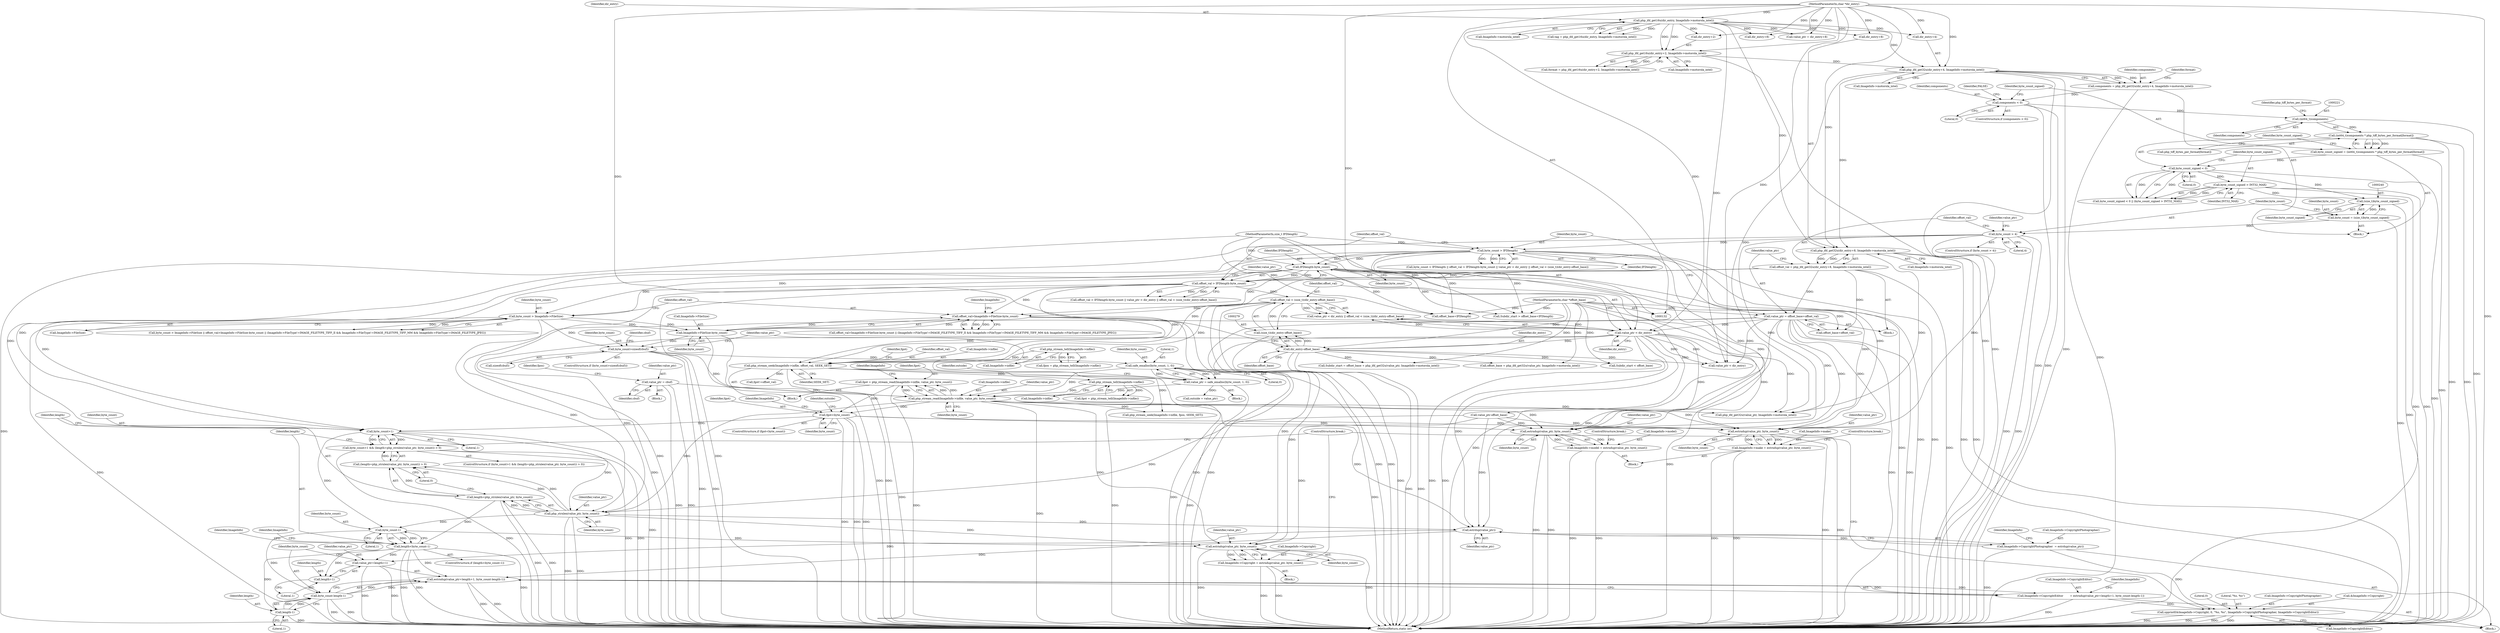 digraph "0_php_082aecfc3a753ad03be82cf14f03ac065723ec92_0@API" {
"1000379" [label="(Call,fgot = php_stream_read(ImageInfo->infile, value_ptr, byte_count))"];
"1000381" [label="(Call,php_stream_read(ImageInfo->infile, value_ptr, byte_count))"];
"1000366" [label="(Call,php_stream_tell(ImageInfo->infile))"];
"1000358" [label="(Call,php_stream_seek(ImageInfo->infile, offset_val, SEEK_SET))"];
"1000354" [label="(Call,php_stream_tell(ImageInfo->infile))"];
"1000292" [label="(Call,offset_val>ImageInfo->FileSize-byte_count)"];
"1000267" [label="(Call,offset_val > IFDlength-byte_count)"];
"1000247" [label="(Call,offset_val = php_ifd_get32u(dir_entry+8, ImageInfo->motorola_intel))"];
"1000249" [label="(Call,php_ifd_get32u(dir_entry+8, ImageInfo->motorola_intel))"];
"1000134" [label="(MethodParameterIn,char *dir_entry)"];
"1000176" [label="(Call,php_ifd_get16u(dir_entry, ImageInfo->motorola_intel))"];
"1000192" [label="(Call,php_ifd_get32u(dir_entry+4, ImageInfo->motorola_intel))"];
"1000183" [label="(Call,php_ifd_get16u(dir_entry+2, ImageInfo->motorola_intel))"];
"1000269" [label="(Call,IFDlength-byte_count)"];
"1000263" [label="(Call,byte_count > IFDlength)"];
"1000243" [label="(Call,byte_count > 4)"];
"1000237" [label="(Call,byte_count = (size_t)byte_count_signed)"];
"1000239" [label="(Call,(size_t)byte_count_signed)"];
"1000228" [label="(Call,byte_count_signed < 0)"];
"1000217" [label="(Call,byte_count_signed = (int64_t)components * php_tiff_bytes_per_format[format])"];
"1000219" [label="(Call,(int64_t)components * php_tiff_bytes_per_format[format])"];
"1000220" [label="(Call,(int64_t)components)"];
"1000211" [label="(Call,components < 0)"];
"1000190" [label="(Call,components = php_ifd_get32u(dir_entry+4, ImageInfo->motorola_intel))"];
"1000231" [label="(Call,byte_count_signed > INT32_MAX)"];
"1000136" [label="(MethodParameterIn,size_t IFDlength)"];
"1000276" [label="(Call,offset_val < (size_t)(dir_entry-offset_base))"];
"1000278" [label="(Call,(size_t)(dir_entry-offset_base))"];
"1000280" [label="(Call,dir_entry-offset_base)"];
"1000273" [label="(Call,value_ptr < dir_entry)"];
"1000256" [label="(Call,value_ptr = offset_base+offset_val)"];
"1000135" [label="(MethodParameterIn,char *offset_base)"];
"1000294" [label="(Call,ImageInfo->FileSize-byte_count)"];
"1000286" [label="(Call,byte_count > ImageInfo->FileSize)"];
"1000349" [label="(Call,value_ptr = cbuf)"];
"1000332" [label="(Call,value_ptr = safe_emalloc(byte_count, 1, 0))"];
"1000334" [label="(Call,safe_emalloc(byte_count, 1, 0))"];
"1000327" [label="(Call,byte_count>sizeof(cbuf))"];
"1000394" [label="(Call,fgot<byte_count)"];
"1000516" [label="(Call,byte_count>1)"];
"1000515" [label="(Call,byte_count>1 && (length=php_strnlen(value_ptr, byte_count)) > 0)"];
"1000522" [label="(Call,php_strnlen(value_ptr, byte_count))"];
"1000519" [label="(Call,(length=php_strnlen(value_ptr, byte_count)) > 0)"];
"1000520" [label="(Call,length=php_strnlen(value_ptr, byte_count))"];
"1000528" [label="(Call,length<byte_count-1)"];
"1000544" [label="(Call,estrndup(value_ptr+length+1, byte_count-length-1))"];
"1000540" [label="(Call,ImageInfo->CopyrightEditor        = estrndup(value_ptr+length+1, byte_count-length-1))"];
"1000555" [label="(Call,spprintf(&ImageInfo->Copyright, 0, \"%s, %s\", ImageInfo->CopyrightPhotographer, ImageInfo->CopyrightEditor))"];
"1000545" [label="(Call,value_ptr+length+1)"];
"1000547" [label="(Call,length+1)"];
"1000552" [label="(Call,length-1)"];
"1000550" [label="(Call,byte_count-length-1)"];
"1000530" [label="(Call,byte_count-1)"];
"1000574" [label="(Call,estrndup(value_ptr, byte_count))"];
"1000570" [label="(Call,ImageInfo->Copyright = estrndup(value_ptr, byte_count))"];
"1000538" [label="(Call,estrdup(value_ptr))"];
"1000534" [label="(Call,ImageInfo->CopyrightPhotographer  = estrdup(value_ptr))"];
"1000709" [label="(Call,estrndup(value_ptr, byte_count))"];
"1000705" [label="(Call,ImageInfo->make = estrndup(value_ptr, byte_count))"];
"1000718" [label="(Call,estrndup(value_ptr, byte_count))"];
"1000714" [label="(Call,ImageInfo->model = estrndup(value_ptr, byte_count))"];
"1000547" [label="(Call,length+1)"];
"1000345" [label="(Identifier,cbuf)"];
"1000519" [label="(Call,(length=php_strnlen(value_ptr, byte_count)) > 0)"];
"1000706" [label="(Call,ImageInfo->make)"];
"1000276" [label="(Call,offset_val < (size_t)(dir_entry-offset_base))"];
"1000382" [label="(Call,ImageInfo->infile)"];
"1000779" [label="(Call,Subdir_start < offset_base)"];
"1000710" [label="(Identifier,value_ptr)"];
"1000721" [label="(ControlStructure,break;)"];
"1000281" [label="(Identifier,dir_entry)"];
"1000178" [label="(Call,ImageInfo->motorola_intel)"];
"1000270" [label="(Identifier,IFDlength)"];
"1000268" [label="(Identifier,offset_val)"];
"1000196" [label="(Call,ImageInfo->motorola_intel)"];
"1000248" [label="(Identifier,offset_val)"];
"1000242" [label="(ControlStructure,if (byte_count > 4))"];
"1000271" [label="(Identifier,byte_count)"];
"1000219" [label="(Call,(int64_t)components * php_tiff_bytes_per_format[format])"];
"1000334" [label="(Call,safe_emalloc(byte_count, 1, 0))"];
"1000351" [label="(Identifier,cbuf)"];
"1000176" [label="(Call,php_ifd_get16u(dir_entry, ImageInfo->motorola_intel))"];
"1000263" [label="(Call,byte_count > IFDlength)"];
"1000528" [label="(Call,length<byte_count-1)"];
"1000546" [label="(Identifier,value_ptr)"];
"1000571" [label="(Call,ImageInfo->Copyright)"];
"1000524" [label="(Identifier,byte_count)"];
"1000558" [label="(Identifier,ImageInfo)"];
"1000280" [label="(Call,dir_entry-offset_base)"];
"1000212" [label="(Identifier,components)"];
"1000253" [label="(Call,ImageInfo->motorola_intel)"];
"1000355" [label="(Call,ImageInfo->infile)"];
"1000181" [label="(Call,format = php_ifd_get16u(dir_entry+2, ImageInfo->motorola_intel))"];
"1000782" [label="(Call,Subdir_start > offset_base+IFDlength)"];
"1000262" [label="(Call,byte_count > IFDlength || offset_val > IFDlength-byte_count || value_ptr < dir_entry || offset_val < (size_t)(dir_entry-offset_base))"];
"1000256" [label="(Call,value_ptr = offset_base+offset_val)"];
"1000714" [label="(Call,ImageInfo->model = estrndup(value_ptr, byte_count))"];
"1000275" [label="(Identifier,dir_entry)"];
"1000285" [label="(Call,byte_count > ImageInfo->FileSize || offset_val>ImageInfo->FileSize-byte_count || (ImageInfo->FileType!=IMAGE_FILETYPE_TIFF_II && ImageInfo->FileType!=IMAGE_FILETYPE_TIFF_MM && ImageInfo->FileType!=IMAGE_FILETYPE_JPEG))"];
"1000406" [label="(Call,dir_entry+8)"];
"1000224" [label="(Identifier,php_tiff_bytes_per_format)"];
"1000246" [label="(Block,)"];
"1000387" [label="(Call,php_stream_seek(ImageInfo->infile, fpos, SEEK_SET))"];
"1000549" [label="(Literal,1)"];
"1000243" [label="(Call,byte_count > 4)"];
"1000534" [label="(Call,ImageInfo->CopyrightPhotographer  = estrdup(value_ptr))"];
"1000367" [label="(Call,ImageInfo->infile)"];
"1000530" [label="(Call,byte_count-1)"];
"1000551" [label="(Identifier,byte_count)"];
"1000331" [label="(Block,)"];
"1000247" [label="(Call,offset_val = php_ifd_get32u(dir_entry+8, ImageInfo->motorola_intel))"];
"1000362" [label="(Identifier,offset_val)"];
"1000222" [label="(Identifier,components)"];
"1000561" [label="(Literal,\"%s, %s\")"];
"1000193" [label="(Call,dir_entry+4)"];
"1000342" [label="(Block,)"];
"1000520" [label="(Call,length=php_strnlen(value_ptr, byte_count))"];
"1000544" [label="(Call,estrndup(value_ptr+length+1, byte_count-length-1))"];
"1000216" [label="(Identifier,FALSE)"];
"1000527" [label="(ControlStructure,if (length<byte_count-1))"];
"1000574" [label="(Call,estrndup(value_ptr, byte_count))"];
"1000720" [label="(Identifier,byte_count)"];
"1000522" [label="(Call,php_strnlen(value_ptr, byte_count))"];
"1000516" [label="(Call,byte_count>1)"];
"1000545" [label="(Call,value_ptr+length+1)"];
"1000239" [label="(Call,(size_t)byte_count_signed)"];
"1000326" [label="(ControlStructure,if (byte_count>sizeof(cbuf)))"];
"1000177" [label="(Identifier,dir_entry)"];
"1000359" [label="(Call,ImageInfo->infile)"];
"1000536" [label="(Identifier,ImageInfo)"];
"1000512" [label="(Block,)"];
"1000718" [label="(Call,estrndup(value_ptr, byte_count))"];
"1000529" [label="(Identifier,length)"];
"1000532" [label="(Literal,1)"];
"1000220" [label="(Call,(int64_t)components)"];
"1000286" [label="(Call,byte_count > ImageInfo->FileSize)"];
"1000548" [label="(Identifier,length)"];
"1000269" [label="(Call,IFDlength-byte_count)"];
"1000273" [label="(Call,value_ptr < dir_entry)"];
"1000227" [label="(Call,byte_count_signed < 0 || (byte_count_signed > INT32_MAX))"];
"1000533" [label="(Block,)"];
"1000531" [label="(Identifier,byte_count)"];
"1000538" [label="(Call,estrdup(value_ptr))"];
"1000514" [label="(ControlStructure,if (byte_count>1 && (length=php_strnlen(value_ptr, byte_count)) > 0))"];
"1000267" [label="(Call,offset_val > IFDlength-byte_count)"];
"1000338" [label="(Call,outside = value_ptr)"];
"1000250" [label="(Call,dir_entry+8)"];
"1000711" [label="(Identifier,byte_count)"];
"1000350" [label="(Identifier,value_ptr)"];
"1000576" [label="(Identifier,byte_count)"];
"1000328" [label="(Identifier,byte_count)"];
"1000191" [label="(Identifier,components)"];
"1000396" [label="(Identifier,byte_count)"];
"1000327" [label="(Call,byte_count>sizeof(cbuf))"];
"1000295" [label="(Call,ImageInfo->FileSize)"];
"1000192" [label="(Call,php_ifd_get32u(dir_entry+4, ImageInfo->motorola_intel))"];
"1000332" [label="(Call,value_ptr = safe_emalloc(byte_count, 1, 0))"];
"1000278" [label="(Call,(size_t)(dir_entry-offset_base))"];
"1000333" [label="(Identifier,value_ptr)"];
"1000770" [label="(Call,offset_base + php_ifd_get32u(value_ptr, ImageInfo->motorola_intel))"];
"1000712" [label="(ControlStructure,break;)"];
"1000555" [label="(Call,spprintf(&ImageInfo->Copyright, 0, \"%s, %s\", ImageInfo->CopyrightPhotographer, ImageInfo->CopyrightEditor))"];
"1000318" [label="(Call,value_ptr < dir_entry)"];
"1000228" [label="(Call,byte_count_signed < 0)"];
"1000230" [label="(Literal,0)"];
"1000277" [label="(Identifier,offset_val)"];
"1000187" [label="(Call,ImageInfo->motorola_intel)"];
"1000411" [label="(Call,value_ptr-offset_base)"];
"1000233" [label="(Identifier,INT32_MAX)"];
"1000294" [label="(Call,ImageInfo->FileSize-byte_count)"];
"1000282" [label="(Identifier,offset_base)"];
"1000569" [label="(Block,)"];
"1000363" [label="(Identifier,SEEK_SET)"];
"1000542" [label="(Identifier,ImageInfo)"];
"1000292" [label="(Call,offset_val>ImageInfo->FileSize-byte_count)"];
"1000232" [label="(Identifier,byte_count_signed)"];
"1000335" [label="(Identifier,byte_count)"];
"1000274" [label="(Identifier,value_ptr)"];
"1000358" [label="(Call,php_stream_seek(ImageInfo->infile, offset_val, SEEK_SET))"];
"1000218" [label="(Identifier,byte_count_signed)"];
"1000380" [label="(Identifier,fgot)"];
"1000784" [label="(Call,offset_base+IFDlength)"];
"1000365" [label="(Identifier,fgot)"];
"1000245" [label="(Literal,4)"];
"1000266" [label="(Call,offset_val > IFDlength-byte_count || value_ptr < dir_entry || offset_val < (size_t)(dir_entry-offset_base))"];
"1000371" [label="(Call,fgot!=offset_val)"];
"1000554" [label="(Literal,1)"];
"1000539" [label="(Identifier,value_ptr)"];
"1000238" [label="(Identifier,byte_count)"];
"1000135" [label="(MethodParameterIn,char *offset_base)"];
"1000577" [label="(ControlStructure,break;)"];
"1000797" [label="(MethodReturn,static int)"];
"1000353" [label="(Identifier,fpos)"];
"1000136" [label="(MethodParameterIn,size_t IFDlength)"];
"1000249" [label="(Call,php_ifd_get32u(dir_entry+8, ImageInfo->motorola_intel))"];
"1000184" [label="(Call,dir_entry+2)"];
"1000264" [label="(Identifier,byte_count)"];
"1000244" [label="(Identifier,byte_count)"];
"1000229" [label="(Identifier,byte_count_signed)"];
"1000715" [label="(Call,ImageInfo->model)"];
"1000405" [label="(Identifier,value_ptr)"];
"1000272" [label="(Call,value_ptr < dir_entry || offset_val < (size_t)(dir_entry-offset_base))"];
"1000523" [label="(Identifier,value_ptr)"];
"1000339" [label="(Identifier,outside)"];
"1000389" [label="(Identifier,ImageInfo)"];
"1000293" [label="(Identifier,offset_val)"];
"1000521" [label="(Identifier,length)"];
"1000190" [label="(Call,components = php_ifd_get32u(dir_entry+4, ImageInfo->motorola_intel))"];
"1000570" [label="(Call,ImageInfo->Copyright = estrndup(value_ptr, byte_count))"];
"1000258" [label="(Call,offset_base+offset_val)"];
"1000416" [label="(Identifier,ImageInfo)"];
"1000562" [label="(Call,ImageInfo->CopyrightPhotographer)"];
"1000283" [label="(Block,)"];
"1000379" [label="(Call,fgot = php_stream_read(ImageInfo->infile, value_ptr, byte_count))"];
"1000241" [label="(Identifier,byte_count_signed)"];
"1000223" [label="(Call,php_tiff_bytes_per_format[format])"];
"1000381" [label="(Call,php_stream_read(ImageInfo->infile, value_ptr, byte_count))"];
"1000349" [label="(Call,value_ptr = cbuf)"];
"1000719" [label="(Identifier,value_ptr)"];
"1000565" [label="(Call,ImageInfo->CopyrightEditor)"];
"1000354" [label="(Call,php_stream_tell(ImageInfo->infile))"];
"1000211" [label="(Call,components < 0)"];
"1000772" [label="(Call,php_ifd_get32u(value_ptr, ImageInfo->motorola_intel))"];
"1000556" [label="(Call,&ImageInfo->Copyright)"];
"1000394" [label="(Call,fgot<byte_count)"];
"1000517" [label="(Identifier,byte_count)"];
"1000393" [label="(ControlStructure,if (fgot<byte_count))"];
"1000541" [label="(Call,ImageInfo->CopyrightEditor)"];
"1000288" [label="(Call,ImageInfo->FileSize)"];
"1000183" [label="(Call,php_ifd_get16u(dir_entry+2, ImageInfo->motorola_intel))"];
"1000329" [label="(Call,sizeof(cbuf))"];
"1000705" [label="(Call,ImageInfo->make = estrndup(value_ptr, byte_count))"];
"1000552" [label="(Call,length-1)"];
"1000535" [label="(Call,ImageInfo->CopyrightPhotographer)"];
"1000352" [label="(Call,fpos = php_stream_tell(ImageInfo->infile))"];
"1000231" [label="(Call,byte_count_signed > INT32_MAX)"];
"1000525" [label="(Literal,0)"];
"1000336" [label="(Literal,1)"];
"1000291" [label="(Call,offset_val>ImageInfo->FileSize-byte_count || (ImageInfo->FileType!=IMAGE_FILETYPE_TIFF_II && ImageInfo->FileType!=IMAGE_FILETYPE_TIFF_MM && ImageInfo->FileType!=IMAGE_FILETYPE_JPEG))"];
"1000399" [label="(Identifier,outside)"];
"1000298" [label="(Identifier,byte_count)"];
"1000265" [label="(Identifier,IFDlength)"];
"1000202" [label="(Identifier,format)"];
"1000553" [label="(Identifier,length)"];
"1000515" [label="(Call,byte_count>1 && (length=php_strnlen(value_ptr, byte_count)) > 0)"];
"1000550" [label="(Call,byte_count-length-1)"];
"1000395" [label="(Identifier,fgot)"];
"1000575" [label="(Identifier,value_ptr)"];
"1000404" [label="(Call,value_ptr = dir_entry+8)"];
"1000386" [label="(Identifier,byte_count)"];
"1000572" [label="(Identifier,ImageInfo)"];
"1000174" [label="(Call,tag = php_ifd_get16u(dir_entry, ImageInfo->motorola_intel))"];
"1000768" [label="(Call,Subdir_start = offset_base + php_ifd_get32u(value_ptr, ImageInfo->motorola_intel))"];
"1000337" [label="(Literal,0)"];
"1000210" [label="(ControlStructure,if (components < 0))"];
"1000560" [label="(Literal,0)"];
"1000237" [label="(Call,byte_count = (size_t)byte_count_signed)"];
"1000518" [label="(Literal,1)"];
"1000540" [label="(Call,ImageInfo->CopyrightEditor        = estrndup(value_ptr+length+1, byte_count-length-1))"];
"1000217" [label="(Call,byte_count_signed = (int64_t)components * php_tiff_bytes_per_format[format])"];
"1000213" [label="(Literal,0)"];
"1000709" [label="(Call,estrndup(value_ptr, byte_count))"];
"1000302" [label="(Identifier,ImageInfo)"];
"1000141" [label="(Block,)"];
"1000366" [label="(Call,php_stream_tell(ImageInfo->infile))"];
"1000257" [label="(Identifier,value_ptr)"];
"1000385" [label="(Identifier,value_ptr)"];
"1000287" [label="(Identifier,byte_count)"];
"1000364" [label="(Call,fgot = php_stream_tell(ImageInfo->infile))"];
"1000134" [label="(MethodParameterIn,char *dir_entry)"];
"1000379" -> "1000283"  [label="AST: "];
"1000379" -> "1000381"  [label="CFG: "];
"1000380" -> "1000379"  [label="AST: "];
"1000381" -> "1000379"  [label="AST: "];
"1000389" -> "1000379"  [label="CFG: "];
"1000379" -> "1000797"  [label="DDG: "];
"1000381" -> "1000379"  [label="DDG: "];
"1000381" -> "1000379"  [label="DDG: "];
"1000381" -> "1000379"  [label="DDG: "];
"1000379" -> "1000394"  [label="DDG: "];
"1000381" -> "1000386"  [label="CFG: "];
"1000382" -> "1000381"  [label="AST: "];
"1000385" -> "1000381"  [label="AST: "];
"1000386" -> "1000381"  [label="AST: "];
"1000381" -> "1000797"  [label="DDG: "];
"1000366" -> "1000381"  [label="DDG: "];
"1000349" -> "1000381"  [label="DDG: "];
"1000332" -> "1000381"  [label="DDG: "];
"1000327" -> "1000381"  [label="DDG: "];
"1000334" -> "1000381"  [label="DDG: "];
"1000381" -> "1000387"  [label="DDG: "];
"1000381" -> "1000394"  [label="DDG: "];
"1000381" -> "1000522"  [label="DDG: "];
"1000381" -> "1000538"  [label="DDG: "];
"1000381" -> "1000574"  [label="DDG: "];
"1000381" -> "1000709"  [label="DDG: "];
"1000381" -> "1000718"  [label="DDG: "];
"1000381" -> "1000772"  [label="DDG: "];
"1000366" -> "1000364"  [label="AST: "];
"1000366" -> "1000367"  [label="CFG: "];
"1000367" -> "1000366"  [label="AST: "];
"1000364" -> "1000366"  [label="CFG: "];
"1000366" -> "1000797"  [label="DDG: "];
"1000366" -> "1000364"  [label="DDG: "];
"1000358" -> "1000366"  [label="DDG: "];
"1000358" -> "1000283"  [label="AST: "];
"1000358" -> "1000363"  [label="CFG: "];
"1000359" -> "1000358"  [label="AST: "];
"1000362" -> "1000358"  [label="AST: "];
"1000363" -> "1000358"  [label="AST: "];
"1000365" -> "1000358"  [label="CFG: "];
"1000358" -> "1000797"  [label="DDG: "];
"1000358" -> "1000797"  [label="DDG: "];
"1000354" -> "1000358"  [label="DDG: "];
"1000292" -> "1000358"  [label="DDG: "];
"1000267" -> "1000358"  [label="DDG: "];
"1000276" -> "1000358"  [label="DDG: "];
"1000247" -> "1000358"  [label="DDG: "];
"1000358" -> "1000371"  [label="DDG: "];
"1000358" -> "1000387"  [label="DDG: "];
"1000354" -> "1000352"  [label="AST: "];
"1000354" -> "1000355"  [label="CFG: "];
"1000355" -> "1000354"  [label="AST: "];
"1000352" -> "1000354"  [label="CFG: "];
"1000354" -> "1000352"  [label="DDG: "];
"1000292" -> "1000291"  [label="AST: "];
"1000292" -> "1000294"  [label="CFG: "];
"1000293" -> "1000292"  [label="AST: "];
"1000294" -> "1000292"  [label="AST: "];
"1000302" -> "1000292"  [label="CFG: "];
"1000291" -> "1000292"  [label="CFG: "];
"1000292" -> "1000797"  [label="DDG: "];
"1000292" -> "1000797"  [label="DDG: "];
"1000292" -> "1000291"  [label="DDG: "];
"1000292" -> "1000291"  [label="DDG: "];
"1000267" -> "1000292"  [label="DDG: "];
"1000276" -> "1000292"  [label="DDG: "];
"1000247" -> "1000292"  [label="DDG: "];
"1000294" -> "1000292"  [label="DDG: "];
"1000294" -> "1000292"  [label="DDG: "];
"1000267" -> "1000266"  [label="AST: "];
"1000267" -> "1000269"  [label="CFG: "];
"1000268" -> "1000267"  [label="AST: "];
"1000269" -> "1000267"  [label="AST: "];
"1000274" -> "1000267"  [label="CFG: "];
"1000266" -> "1000267"  [label="CFG: "];
"1000267" -> "1000797"  [label="DDG: "];
"1000267" -> "1000797"  [label="DDG: "];
"1000267" -> "1000266"  [label="DDG: "];
"1000267" -> "1000266"  [label="DDG: "];
"1000247" -> "1000267"  [label="DDG: "];
"1000269" -> "1000267"  [label="DDG: "];
"1000269" -> "1000267"  [label="DDG: "];
"1000267" -> "1000276"  [label="DDG: "];
"1000247" -> "1000246"  [label="AST: "];
"1000247" -> "1000249"  [label="CFG: "];
"1000248" -> "1000247"  [label="AST: "];
"1000249" -> "1000247"  [label="AST: "];
"1000257" -> "1000247"  [label="CFG: "];
"1000247" -> "1000797"  [label="DDG: "];
"1000249" -> "1000247"  [label="DDG: "];
"1000249" -> "1000247"  [label="DDG: "];
"1000247" -> "1000256"  [label="DDG: "];
"1000247" -> "1000258"  [label="DDG: "];
"1000249" -> "1000253"  [label="CFG: "];
"1000250" -> "1000249"  [label="AST: "];
"1000253" -> "1000249"  [label="AST: "];
"1000249" -> "1000797"  [label="DDG: "];
"1000249" -> "1000797"  [label="DDG: "];
"1000134" -> "1000249"  [label="DDG: "];
"1000176" -> "1000249"  [label="DDG: "];
"1000192" -> "1000249"  [label="DDG: "];
"1000249" -> "1000772"  [label="DDG: "];
"1000134" -> "1000132"  [label="AST: "];
"1000134" -> "1000797"  [label="DDG: "];
"1000134" -> "1000176"  [label="DDG: "];
"1000134" -> "1000183"  [label="DDG: "];
"1000134" -> "1000184"  [label="DDG: "];
"1000134" -> "1000192"  [label="DDG: "];
"1000134" -> "1000193"  [label="DDG: "];
"1000134" -> "1000250"  [label="DDG: "];
"1000134" -> "1000273"  [label="DDG: "];
"1000134" -> "1000280"  [label="DDG: "];
"1000134" -> "1000318"  [label="DDG: "];
"1000134" -> "1000404"  [label="DDG: "];
"1000134" -> "1000406"  [label="DDG: "];
"1000176" -> "1000174"  [label="AST: "];
"1000176" -> "1000178"  [label="CFG: "];
"1000177" -> "1000176"  [label="AST: "];
"1000178" -> "1000176"  [label="AST: "];
"1000174" -> "1000176"  [label="CFG: "];
"1000176" -> "1000174"  [label="DDG: "];
"1000176" -> "1000174"  [label="DDG: "];
"1000176" -> "1000183"  [label="DDG: "];
"1000176" -> "1000183"  [label="DDG: "];
"1000176" -> "1000184"  [label="DDG: "];
"1000176" -> "1000192"  [label="DDG: "];
"1000176" -> "1000193"  [label="DDG: "];
"1000176" -> "1000250"  [label="DDG: "];
"1000176" -> "1000273"  [label="DDG: "];
"1000176" -> "1000318"  [label="DDG: "];
"1000176" -> "1000404"  [label="DDG: "];
"1000176" -> "1000406"  [label="DDG: "];
"1000192" -> "1000190"  [label="AST: "];
"1000192" -> "1000196"  [label="CFG: "];
"1000193" -> "1000192"  [label="AST: "];
"1000196" -> "1000192"  [label="AST: "];
"1000190" -> "1000192"  [label="CFG: "];
"1000192" -> "1000797"  [label="DDG: "];
"1000192" -> "1000797"  [label="DDG: "];
"1000192" -> "1000190"  [label="DDG: "];
"1000192" -> "1000190"  [label="DDG: "];
"1000183" -> "1000192"  [label="DDG: "];
"1000192" -> "1000772"  [label="DDG: "];
"1000183" -> "1000181"  [label="AST: "];
"1000183" -> "1000187"  [label="CFG: "];
"1000184" -> "1000183"  [label="AST: "];
"1000187" -> "1000183"  [label="AST: "];
"1000181" -> "1000183"  [label="CFG: "];
"1000183" -> "1000797"  [label="DDG: "];
"1000183" -> "1000181"  [label="DDG: "];
"1000183" -> "1000181"  [label="DDG: "];
"1000269" -> "1000271"  [label="CFG: "];
"1000270" -> "1000269"  [label="AST: "];
"1000271" -> "1000269"  [label="AST: "];
"1000269" -> "1000797"  [label="DDG: "];
"1000269" -> "1000797"  [label="DDG: "];
"1000263" -> "1000269"  [label="DDG: "];
"1000263" -> "1000269"  [label="DDG: "];
"1000136" -> "1000269"  [label="DDG: "];
"1000269" -> "1000286"  [label="DDG: "];
"1000269" -> "1000516"  [label="DDG: "];
"1000269" -> "1000709"  [label="DDG: "];
"1000269" -> "1000718"  [label="DDG: "];
"1000269" -> "1000782"  [label="DDG: "];
"1000269" -> "1000784"  [label="DDG: "];
"1000263" -> "1000262"  [label="AST: "];
"1000263" -> "1000265"  [label="CFG: "];
"1000264" -> "1000263"  [label="AST: "];
"1000265" -> "1000263"  [label="AST: "];
"1000268" -> "1000263"  [label="CFG: "];
"1000262" -> "1000263"  [label="CFG: "];
"1000263" -> "1000797"  [label="DDG: "];
"1000263" -> "1000797"  [label="DDG: "];
"1000263" -> "1000262"  [label="DDG: "];
"1000263" -> "1000262"  [label="DDG: "];
"1000243" -> "1000263"  [label="DDG: "];
"1000136" -> "1000263"  [label="DDG: "];
"1000263" -> "1000286"  [label="DDG: "];
"1000263" -> "1000516"  [label="DDG: "];
"1000263" -> "1000709"  [label="DDG: "];
"1000263" -> "1000718"  [label="DDG: "];
"1000263" -> "1000782"  [label="DDG: "];
"1000263" -> "1000784"  [label="DDG: "];
"1000243" -> "1000242"  [label="AST: "];
"1000243" -> "1000245"  [label="CFG: "];
"1000244" -> "1000243"  [label="AST: "];
"1000245" -> "1000243"  [label="AST: "];
"1000248" -> "1000243"  [label="CFG: "];
"1000405" -> "1000243"  [label="CFG: "];
"1000243" -> "1000797"  [label="DDG: "];
"1000243" -> "1000797"  [label="DDG: "];
"1000237" -> "1000243"  [label="DDG: "];
"1000243" -> "1000516"  [label="DDG: "];
"1000243" -> "1000709"  [label="DDG: "];
"1000243" -> "1000718"  [label="DDG: "];
"1000237" -> "1000141"  [label="AST: "];
"1000237" -> "1000239"  [label="CFG: "];
"1000238" -> "1000237"  [label="AST: "];
"1000239" -> "1000237"  [label="AST: "];
"1000244" -> "1000237"  [label="CFG: "];
"1000237" -> "1000797"  [label="DDG: "];
"1000239" -> "1000237"  [label="DDG: "];
"1000239" -> "1000241"  [label="CFG: "];
"1000240" -> "1000239"  [label="AST: "];
"1000241" -> "1000239"  [label="AST: "];
"1000239" -> "1000797"  [label="DDG: "];
"1000228" -> "1000239"  [label="DDG: "];
"1000231" -> "1000239"  [label="DDG: "];
"1000228" -> "1000227"  [label="AST: "];
"1000228" -> "1000230"  [label="CFG: "];
"1000229" -> "1000228"  [label="AST: "];
"1000230" -> "1000228"  [label="AST: "];
"1000232" -> "1000228"  [label="CFG: "];
"1000227" -> "1000228"  [label="CFG: "];
"1000228" -> "1000797"  [label="DDG: "];
"1000228" -> "1000227"  [label="DDG: "];
"1000228" -> "1000227"  [label="DDG: "];
"1000217" -> "1000228"  [label="DDG: "];
"1000228" -> "1000231"  [label="DDG: "];
"1000217" -> "1000141"  [label="AST: "];
"1000217" -> "1000219"  [label="CFG: "];
"1000218" -> "1000217"  [label="AST: "];
"1000219" -> "1000217"  [label="AST: "];
"1000229" -> "1000217"  [label="CFG: "];
"1000217" -> "1000797"  [label="DDG: "];
"1000219" -> "1000217"  [label="DDG: "];
"1000219" -> "1000217"  [label="DDG: "];
"1000219" -> "1000223"  [label="CFG: "];
"1000220" -> "1000219"  [label="AST: "];
"1000223" -> "1000219"  [label="AST: "];
"1000219" -> "1000797"  [label="DDG: "];
"1000219" -> "1000797"  [label="DDG: "];
"1000220" -> "1000219"  [label="DDG: "];
"1000220" -> "1000222"  [label="CFG: "];
"1000221" -> "1000220"  [label="AST: "];
"1000222" -> "1000220"  [label="AST: "];
"1000224" -> "1000220"  [label="CFG: "];
"1000220" -> "1000797"  [label="DDG: "];
"1000211" -> "1000220"  [label="DDG: "];
"1000211" -> "1000210"  [label="AST: "];
"1000211" -> "1000213"  [label="CFG: "];
"1000212" -> "1000211"  [label="AST: "];
"1000213" -> "1000211"  [label="AST: "];
"1000216" -> "1000211"  [label="CFG: "];
"1000218" -> "1000211"  [label="CFG: "];
"1000211" -> "1000797"  [label="DDG: "];
"1000211" -> "1000797"  [label="DDG: "];
"1000190" -> "1000211"  [label="DDG: "];
"1000190" -> "1000141"  [label="AST: "];
"1000191" -> "1000190"  [label="AST: "];
"1000202" -> "1000190"  [label="CFG: "];
"1000190" -> "1000797"  [label="DDG: "];
"1000231" -> "1000227"  [label="AST: "];
"1000231" -> "1000233"  [label="CFG: "];
"1000232" -> "1000231"  [label="AST: "];
"1000233" -> "1000231"  [label="AST: "];
"1000227" -> "1000231"  [label="CFG: "];
"1000231" -> "1000797"  [label="DDG: "];
"1000231" -> "1000797"  [label="DDG: "];
"1000231" -> "1000227"  [label="DDG: "];
"1000231" -> "1000227"  [label="DDG: "];
"1000136" -> "1000132"  [label="AST: "];
"1000136" -> "1000797"  [label="DDG: "];
"1000136" -> "1000782"  [label="DDG: "];
"1000136" -> "1000784"  [label="DDG: "];
"1000276" -> "1000272"  [label="AST: "];
"1000276" -> "1000278"  [label="CFG: "];
"1000277" -> "1000276"  [label="AST: "];
"1000278" -> "1000276"  [label="AST: "];
"1000272" -> "1000276"  [label="CFG: "];
"1000276" -> "1000797"  [label="DDG: "];
"1000276" -> "1000797"  [label="DDG: "];
"1000276" -> "1000272"  [label="DDG: "];
"1000276" -> "1000272"  [label="DDG: "];
"1000278" -> "1000276"  [label="DDG: "];
"1000278" -> "1000280"  [label="CFG: "];
"1000279" -> "1000278"  [label="AST: "];
"1000280" -> "1000278"  [label="AST: "];
"1000278" -> "1000797"  [label="DDG: "];
"1000280" -> "1000278"  [label="DDG: "];
"1000280" -> "1000278"  [label="DDG: "];
"1000280" -> "1000282"  [label="CFG: "];
"1000281" -> "1000280"  [label="AST: "];
"1000282" -> "1000280"  [label="AST: "];
"1000280" -> "1000797"  [label="DDG: "];
"1000280" -> "1000797"  [label="DDG: "];
"1000273" -> "1000280"  [label="DDG: "];
"1000135" -> "1000280"  [label="DDG: "];
"1000280" -> "1000318"  [label="DDG: "];
"1000280" -> "1000768"  [label="DDG: "];
"1000280" -> "1000770"  [label="DDG: "];
"1000280" -> "1000779"  [label="DDG: "];
"1000273" -> "1000272"  [label="AST: "];
"1000273" -> "1000275"  [label="CFG: "];
"1000274" -> "1000273"  [label="AST: "];
"1000275" -> "1000273"  [label="AST: "];
"1000277" -> "1000273"  [label="CFG: "];
"1000272" -> "1000273"  [label="CFG: "];
"1000273" -> "1000797"  [label="DDG: "];
"1000273" -> "1000797"  [label="DDG: "];
"1000273" -> "1000272"  [label="DDG: "];
"1000273" -> "1000272"  [label="DDG: "];
"1000256" -> "1000273"  [label="DDG: "];
"1000273" -> "1000318"  [label="DDG: "];
"1000273" -> "1000318"  [label="DDG: "];
"1000273" -> "1000522"  [label="DDG: "];
"1000273" -> "1000538"  [label="DDG: "];
"1000273" -> "1000574"  [label="DDG: "];
"1000273" -> "1000709"  [label="DDG: "];
"1000273" -> "1000718"  [label="DDG: "];
"1000273" -> "1000772"  [label="DDG: "];
"1000256" -> "1000246"  [label="AST: "];
"1000256" -> "1000258"  [label="CFG: "];
"1000257" -> "1000256"  [label="AST: "];
"1000258" -> "1000256"  [label="AST: "];
"1000264" -> "1000256"  [label="CFG: "];
"1000256" -> "1000797"  [label="DDG: "];
"1000256" -> "1000797"  [label="DDG: "];
"1000135" -> "1000256"  [label="DDG: "];
"1000256" -> "1000318"  [label="DDG: "];
"1000256" -> "1000522"  [label="DDG: "];
"1000256" -> "1000538"  [label="DDG: "];
"1000256" -> "1000574"  [label="DDG: "];
"1000256" -> "1000709"  [label="DDG: "];
"1000256" -> "1000718"  [label="DDG: "];
"1000256" -> "1000772"  [label="DDG: "];
"1000135" -> "1000132"  [label="AST: "];
"1000135" -> "1000797"  [label="DDG: "];
"1000135" -> "1000258"  [label="DDG: "];
"1000135" -> "1000411"  [label="DDG: "];
"1000135" -> "1000768"  [label="DDG: "];
"1000135" -> "1000770"  [label="DDG: "];
"1000135" -> "1000779"  [label="DDG: "];
"1000135" -> "1000782"  [label="DDG: "];
"1000135" -> "1000784"  [label="DDG: "];
"1000294" -> "1000298"  [label="CFG: "];
"1000295" -> "1000294"  [label="AST: "];
"1000298" -> "1000294"  [label="AST: "];
"1000294" -> "1000797"  [label="DDG: "];
"1000294" -> "1000797"  [label="DDG: "];
"1000286" -> "1000294"  [label="DDG: "];
"1000286" -> "1000294"  [label="DDG: "];
"1000294" -> "1000327"  [label="DDG: "];
"1000286" -> "1000285"  [label="AST: "];
"1000286" -> "1000288"  [label="CFG: "];
"1000287" -> "1000286"  [label="AST: "];
"1000288" -> "1000286"  [label="AST: "];
"1000293" -> "1000286"  [label="CFG: "];
"1000285" -> "1000286"  [label="CFG: "];
"1000286" -> "1000797"  [label="DDG: "];
"1000286" -> "1000797"  [label="DDG: "];
"1000286" -> "1000285"  [label="DDG: "];
"1000286" -> "1000285"  [label="DDG: "];
"1000286" -> "1000327"  [label="DDG: "];
"1000349" -> "1000342"  [label="AST: "];
"1000349" -> "1000351"  [label="CFG: "];
"1000350" -> "1000349"  [label="AST: "];
"1000351" -> "1000349"  [label="AST: "];
"1000353" -> "1000349"  [label="CFG: "];
"1000349" -> "1000797"  [label="DDG: "];
"1000349" -> "1000797"  [label="DDG: "];
"1000332" -> "1000331"  [label="AST: "];
"1000332" -> "1000334"  [label="CFG: "];
"1000333" -> "1000332"  [label="AST: "];
"1000334" -> "1000332"  [label="AST: "];
"1000339" -> "1000332"  [label="CFG: "];
"1000332" -> "1000797"  [label="DDG: "];
"1000334" -> "1000332"  [label="DDG: "];
"1000334" -> "1000332"  [label="DDG: "];
"1000334" -> "1000332"  [label="DDG: "];
"1000332" -> "1000338"  [label="DDG: "];
"1000334" -> "1000337"  [label="CFG: "];
"1000335" -> "1000334"  [label="AST: "];
"1000336" -> "1000334"  [label="AST: "];
"1000337" -> "1000334"  [label="AST: "];
"1000334" -> "1000797"  [label="DDG: "];
"1000327" -> "1000334"  [label="DDG: "];
"1000327" -> "1000326"  [label="AST: "];
"1000327" -> "1000329"  [label="CFG: "];
"1000328" -> "1000327"  [label="AST: "];
"1000329" -> "1000327"  [label="AST: "];
"1000333" -> "1000327"  [label="CFG: "];
"1000345" -> "1000327"  [label="CFG: "];
"1000327" -> "1000797"  [label="DDG: "];
"1000327" -> "1000797"  [label="DDG: "];
"1000394" -> "1000393"  [label="AST: "];
"1000394" -> "1000396"  [label="CFG: "];
"1000395" -> "1000394"  [label="AST: "];
"1000396" -> "1000394"  [label="AST: "];
"1000399" -> "1000394"  [label="CFG: "];
"1000416" -> "1000394"  [label="CFG: "];
"1000394" -> "1000797"  [label="DDG: "];
"1000394" -> "1000797"  [label="DDG: "];
"1000394" -> "1000797"  [label="DDG: "];
"1000394" -> "1000516"  [label="DDG: "];
"1000394" -> "1000709"  [label="DDG: "];
"1000394" -> "1000718"  [label="DDG: "];
"1000516" -> "1000515"  [label="AST: "];
"1000516" -> "1000518"  [label="CFG: "];
"1000517" -> "1000516"  [label="AST: "];
"1000518" -> "1000516"  [label="AST: "];
"1000521" -> "1000516"  [label="CFG: "];
"1000515" -> "1000516"  [label="CFG: "];
"1000516" -> "1000797"  [label="DDG: "];
"1000516" -> "1000515"  [label="DDG: "];
"1000516" -> "1000515"  [label="DDG: "];
"1000516" -> "1000522"  [label="DDG: "];
"1000516" -> "1000530"  [label="DDG: "];
"1000515" -> "1000514"  [label="AST: "];
"1000515" -> "1000519"  [label="CFG: "];
"1000519" -> "1000515"  [label="AST: "];
"1000529" -> "1000515"  [label="CFG: "];
"1000577" -> "1000515"  [label="CFG: "];
"1000515" -> "1000797"  [label="DDG: "];
"1000515" -> "1000797"  [label="DDG: "];
"1000515" -> "1000797"  [label="DDG: "];
"1000519" -> "1000515"  [label="DDG: "];
"1000522" -> "1000520"  [label="AST: "];
"1000522" -> "1000524"  [label="CFG: "];
"1000523" -> "1000522"  [label="AST: "];
"1000524" -> "1000522"  [label="AST: "];
"1000520" -> "1000522"  [label="CFG: "];
"1000522" -> "1000797"  [label="DDG: "];
"1000522" -> "1000797"  [label="DDG: "];
"1000522" -> "1000519"  [label="DDG: "];
"1000522" -> "1000519"  [label="DDG: "];
"1000522" -> "1000520"  [label="DDG: "];
"1000522" -> "1000520"  [label="DDG: "];
"1000411" -> "1000522"  [label="DDG: "];
"1000522" -> "1000530"  [label="DDG: "];
"1000522" -> "1000538"  [label="DDG: "];
"1000522" -> "1000574"  [label="DDG: "];
"1000519" -> "1000525"  [label="CFG: "];
"1000520" -> "1000519"  [label="AST: "];
"1000525" -> "1000519"  [label="AST: "];
"1000520" -> "1000519"  [label="DDG: "];
"1000521" -> "1000520"  [label="AST: "];
"1000525" -> "1000520"  [label="CFG: "];
"1000520" -> "1000797"  [label="DDG: "];
"1000520" -> "1000797"  [label="DDG: "];
"1000520" -> "1000528"  [label="DDG: "];
"1000528" -> "1000527"  [label="AST: "];
"1000528" -> "1000530"  [label="CFG: "];
"1000529" -> "1000528"  [label="AST: "];
"1000530" -> "1000528"  [label="AST: "];
"1000536" -> "1000528"  [label="CFG: "];
"1000572" -> "1000528"  [label="CFG: "];
"1000528" -> "1000797"  [label="DDG: "];
"1000528" -> "1000797"  [label="DDG: "];
"1000528" -> "1000797"  [label="DDG: "];
"1000530" -> "1000528"  [label="DDG: "];
"1000530" -> "1000528"  [label="DDG: "];
"1000528" -> "1000544"  [label="DDG: "];
"1000528" -> "1000545"  [label="DDG: "];
"1000528" -> "1000547"  [label="DDG: "];
"1000528" -> "1000552"  [label="DDG: "];
"1000544" -> "1000540"  [label="AST: "];
"1000544" -> "1000550"  [label="CFG: "];
"1000545" -> "1000544"  [label="AST: "];
"1000550" -> "1000544"  [label="AST: "];
"1000540" -> "1000544"  [label="CFG: "];
"1000544" -> "1000797"  [label="DDG: "];
"1000544" -> "1000797"  [label="DDG: "];
"1000544" -> "1000540"  [label="DDG: "];
"1000544" -> "1000540"  [label="DDG: "];
"1000538" -> "1000544"  [label="DDG: "];
"1000550" -> "1000544"  [label="DDG: "];
"1000550" -> "1000544"  [label="DDG: "];
"1000540" -> "1000533"  [label="AST: "];
"1000541" -> "1000540"  [label="AST: "];
"1000558" -> "1000540"  [label="CFG: "];
"1000540" -> "1000797"  [label="DDG: "];
"1000540" -> "1000555"  [label="DDG: "];
"1000555" -> "1000533"  [label="AST: "];
"1000555" -> "1000565"  [label="CFG: "];
"1000556" -> "1000555"  [label="AST: "];
"1000560" -> "1000555"  [label="AST: "];
"1000561" -> "1000555"  [label="AST: "];
"1000562" -> "1000555"  [label="AST: "];
"1000565" -> "1000555"  [label="AST: "];
"1000577" -> "1000555"  [label="CFG: "];
"1000555" -> "1000797"  [label="DDG: "];
"1000555" -> "1000797"  [label="DDG: "];
"1000555" -> "1000797"  [label="DDG: "];
"1000555" -> "1000797"  [label="DDG: "];
"1000534" -> "1000555"  [label="DDG: "];
"1000545" -> "1000547"  [label="CFG: "];
"1000546" -> "1000545"  [label="AST: "];
"1000547" -> "1000545"  [label="AST: "];
"1000551" -> "1000545"  [label="CFG: "];
"1000545" -> "1000797"  [label="DDG: "];
"1000545" -> "1000797"  [label="DDG: "];
"1000538" -> "1000545"  [label="DDG: "];
"1000547" -> "1000549"  [label="CFG: "];
"1000548" -> "1000547"  [label="AST: "];
"1000549" -> "1000547"  [label="AST: "];
"1000552" -> "1000550"  [label="AST: "];
"1000552" -> "1000554"  [label="CFG: "];
"1000553" -> "1000552"  [label="AST: "];
"1000554" -> "1000552"  [label="AST: "];
"1000550" -> "1000552"  [label="CFG: "];
"1000552" -> "1000797"  [label="DDG: "];
"1000552" -> "1000550"  [label="DDG: "];
"1000552" -> "1000550"  [label="DDG: "];
"1000551" -> "1000550"  [label="AST: "];
"1000550" -> "1000797"  [label="DDG: "];
"1000550" -> "1000797"  [label="DDG: "];
"1000530" -> "1000550"  [label="DDG: "];
"1000530" -> "1000532"  [label="CFG: "];
"1000531" -> "1000530"  [label="AST: "];
"1000532" -> "1000530"  [label="AST: "];
"1000530" -> "1000574"  [label="DDG: "];
"1000574" -> "1000570"  [label="AST: "];
"1000574" -> "1000576"  [label="CFG: "];
"1000575" -> "1000574"  [label="AST: "];
"1000576" -> "1000574"  [label="AST: "];
"1000570" -> "1000574"  [label="CFG: "];
"1000574" -> "1000797"  [label="DDG: "];
"1000574" -> "1000797"  [label="DDG: "];
"1000574" -> "1000570"  [label="DDG: "];
"1000574" -> "1000570"  [label="DDG: "];
"1000411" -> "1000574"  [label="DDG: "];
"1000570" -> "1000569"  [label="AST: "];
"1000571" -> "1000570"  [label="AST: "];
"1000577" -> "1000570"  [label="CFG: "];
"1000570" -> "1000797"  [label="DDG: "];
"1000570" -> "1000797"  [label="DDG: "];
"1000538" -> "1000534"  [label="AST: "];
"1000538" -> "1000539"  [label="CFG: "];
"1000539" -> "1000538"  [label="AST: "];
"1000534" -> "1000538"  [label="CFG: "];
"1000538" -> "1000534"  [label="DDG: "];
"1000411" -> "1000538"  [label="DDG: "];
"1000534" -> "1000533"  [label="AST: "];
"1000535" -> "1000534"  [label="AST: "];
"1000542" -> "1000534"  [label="CFG: "];
"1000534" -> "1000797"  [label="DDG: "];
"1000709" -> "1000705"  [label="AST: "];
"1000709" -> "1000711"  [label="CFG: "];
"1000710" -> "1000709"  [label="AST: "];
"1000711" -> "1000709"  [label="AST: "];
"1000705" -> "1000709"  [label="CFG: "];
"1000709" -> "1000797"  [label="DDG: "];
"1000709" -> "1000797"  [label="DDG: "];
"1000709" -> "1000705"  [label="DDG: "];
"1000709" -> "1000705"  [label="DDG: "];
"1000411" -> "1000709"  [label="DDG: "];
"1000705" -> "1000512"  [label="AST: "];
"1000706" -> "1000705"  [label="AST: "];
"1000712" -> "1000705"  [label="CFG: "];
"1000705" -> "1000797"  [label="DDG: "];
"1000705" -> "1000797"  [label="DDG: "];
"1000718" -> "1000714"  [label="AST: "];
"1000718" -> "1000720"  [label="CFG: "];
"1000719" -> "1000718"  [label="AST: "];
"1000720" -> "1000718"  [label="AST: "];
"1000714" -> "1000718"  [label="CFG: "];
"1000718" -> "1000797"  [label="DDG: "];
"1000718" -> "1000797"  [label="DDG: "];
"1000718" -> "1000714"  [label="DDG: "];
"1000718" -> "1000714"  [label="DDG: "];
"1000411" -> "1000718"  [label="DDG: "];
"1000714" -> "1000512"  [label="AST: "];
"1000715" -> "1000714"  [label="AST: "];
"1000721" -> "1000714"  [label="CFG: "];
"1000714" -> "1000797"  [label="DDG: "];
"1000714" -> "1000797"  [label="DDG: "];
}
